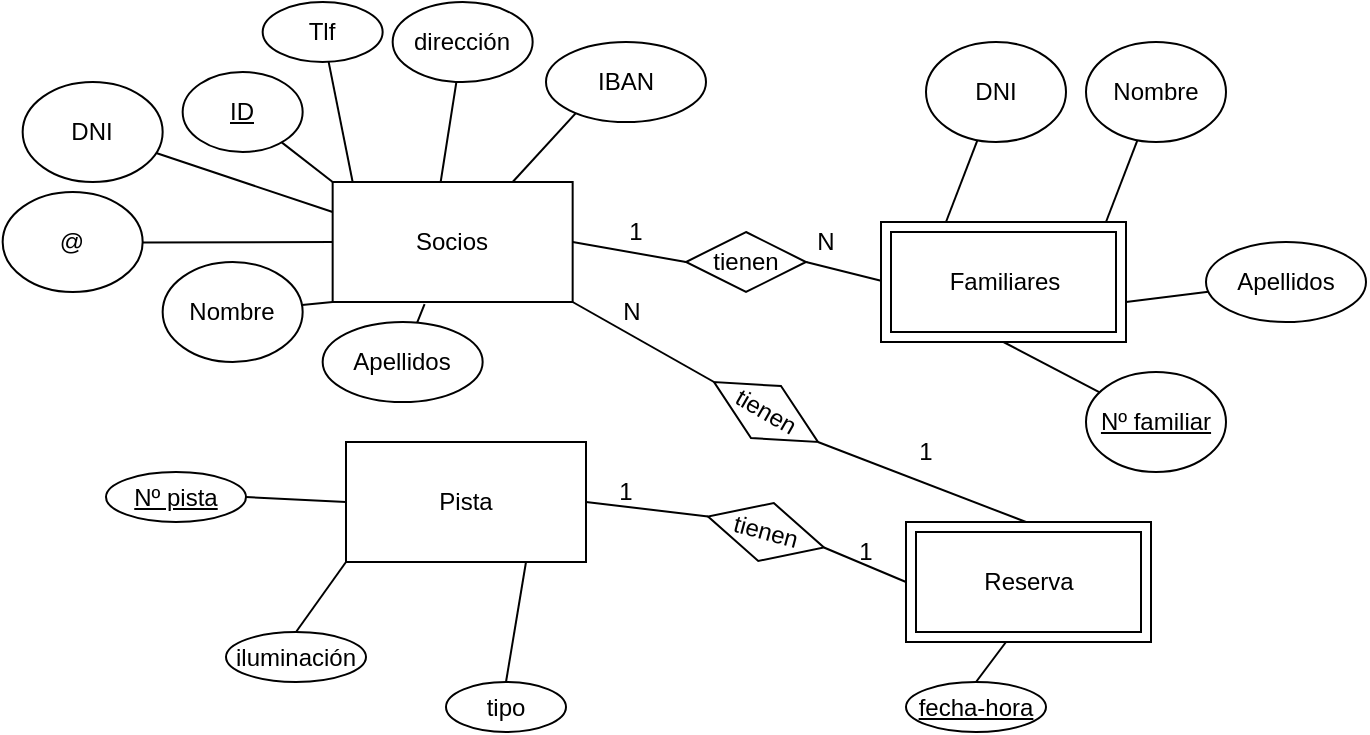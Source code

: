 <mxfile version="22.1.4" type="github">
  <diagram id="R2lEEEUBdFMjLlhIrx00" name="Page-1">
    <mxGraphModel dx="880" dy="478" grid="1" gridSize="10" guides="1" tooltips="1" connect="1" arrows="1" fold="1" page="1" pageScale="1" pageWidth="850" pageHeight="1100" math="0" shadow="0" extFonts="Permanent Marker^https://fonts.googleapis.com/css?family=Permanent+Marker">
      <root>
        <mxCell id="0" />
        <mxCell id="1" parent="0" />
        <mxCell id="WyWF_PlVWu7VsmN628Tb-1" value="Socios" style="rounded=0;whiteSpace=wrap;html=1;" parent="1" vertex="1">
          <mxGeometry x="303.33" y="100" width="120" height="60" as="geometry" />
        </mxCell>
        <mxCell id="WyWF_PlVWu7VsmN628Tb-4" value="Pista" style="rounded=0;whiteSpace=wrap;html=1;" parent="1" vertex="1">
          <mxGeometry x="310" y="230" width="120" height="60" as="geometry" />
        </mxCell>
        <mxCell id="WyWF_PlVWu7VsmN628Tb-5" value="" style="endArrow=none;html=1;rounded=0;exitX=0.45;exitY=0;exitDx=0;exitDy=0;exitPerimeter=0;" parent="1" source="WyWF_PlVWu7VsmN628Tb-1" target="WyWF_PlVWu7VsmN628Tb-6" edge="1">
          <mxGeometry width="50" height="50" relative="1" as="geometry">
            <mxPoint x="408.33" y="100" as="sourcePoint" />
            <mxPoint x="458.33" y="50" as="targetPoint" />
          </mxGeometry>
        </mxCell>
        <mxCell id="WyWF_PlVWu7VsmN628Tb-6" value="dirección" style="ellipse;whiteSpace=wrap;html=1;" parent="1" vertex="1">
          <mxGeometry x="333.33" y="10" width="70" height="40" as="geometry" />
        </mxCell>
        <mxCell id="WyWF_PlVWu7VsmN628Tb-7" value="" style="endArrow=none;html=1;rounded=0;" parent="1" target="WyWF_PlVWu7VsmN628Tb-8" edge="1">
          <mxGeometry width="50" height="50" relative="1" as="geometry">
            <mxPoint x="313.33" y="100" as="sourcePoint" />
            <mxPoint x="363.33" y="50" as="targetPoint" />
          </mxGeometry>
        </mxCell>
        <mxCell id="WyWF_PlVWu7VsmN628Tb-8" value="Tlf" style="ellipse;whiteSpace=wrap;html=1;" parent="1" vertex="1">
          <mxGeometry x="268.33" y="10" width="60" height="30" as="geometry" />
        </mxCell>
        <mxCell id="WyWF_PlVWu7VsmN628Tb-9" value="" style="endArrow=none;html=1;rounded=0;exitX=0.75;exitY=0;exitDx=0;exitDy=0;" parent="1" source="WyWF_PlVWu7VsmN628Tb-1" edge="1">
          <mxGeometry width="50" height="50" relative="1" as="geometry">
            <mxPoint x="458.33" y="140" as="sourcePoint" />
            <mxPoint x="431.664" y="58.181" as="targetPoint" />
          </mxGeometry>
        </mxCell>
        <mxCell id="WyWF_PlVWu7VsmN628Tb-10" value="IBAN" style="ellipse;whiteSpace=wrap;html=1;" parent="1" vertex="1">
          <mxGeometry x="410" y="30" width="80" height="40" as="geometry" />
        </mxCell>
        <mxCell id="WyWF_PlVWu7VsmN628Tb-11" value="" style="endArrow=none;html=1;rounded=0;exitX=0;exitY=0;exitDx=0;exitDy=0;" parent="1" source="WyWF_PlVWu7VsmN628Tb-1" target="WyWF_PlVWu7VsmN628Tb-12" edge="1">
          <mxGeometry width="50" height="50" relative="1" as="geometry">
            <mxPoint x="263.33" y="70" as="sourcePoint" />
            <mxPoint x="218.33" y="60" as="targetPoint" />
          </mxGeometry>
        </mxCell>
        <mxCell id="WyWF_PlVWu7VsmN628Tb-12" value="&lt;u&gt;ID&lt;/u&gt;" style="ellipse;whiteSpace=wrap;html=1;" parent="1" vertex="1">
          <mxGeometry x="228.33" y="45" width="60" height="40" as="geometry" />
        </mxCell>
        <mxCell id="WyWF_PlVWu7VsmN628Tb-13" value="" style="endArrow=none;html=1;rounded=0;exitX=0;exitY=0.25;exitDx=0;exitDy=0;" parent="1" source="WyWF_PlVWu7VsmN628Tb-1" target="WyWF_PlVWu7VsmN628Tb-14" edge="1">
          <mxGeometry width="50" height="50" relative="1" as="geometry">
            <mxPoint x="58.33" y="130" as="sourcePoint" />
            <mxPoint x="108.33" y="80" as="targetPoint" />
          </mxGeometry>
        </mxCell>
        <mxCell id="WyWF_PlVWu7VsmN628Tb-14" value="DNI" style="ellipse;whiteSpace=wrap;html=1;" parent="1" vertex="1">
          <mxGeometry x="148.33" y="50" width="70" height="50" as="geometry" />
        </mxCell>
        <mxCell id="WyWF_PlVWu7VsmN628Tb-15" value="" style="endArrow=none;html=1;rounded=0;exitX=0;exitY=0.5;exitDx=0;exitDy=0;" parent="1" source="WyWF_PlVWu7VsmN628Tb-1" target="WyWF_PlVWu7VsmN628Tb-16" edge="1">
          <mxGeometry width="50" height="50" relative="1" as="geometry">
            <mxPoint x="263.33" y="130" as="sourcePoint" />
            <mxPoint x="98.33" y="140" as="targetPoint" />
          </mxGeometry>
        </mxCell>
        <mxCell id="WyWF_PlVWu7VsmN628Tb-16" value="@" style="ellipse;whiteSpace=wrap;html=1;" parent="1" vertex="1">
          <mxGeometry x="138.33" y="105" width="70" height="50" as="geometry" />
        </mxCell>
        <mxCell id="WyWF_PlVWu7VsmN628Tb-17" value="" style="endArrow=none;html=1;rounded=0;" parent="1" target="WyWF_PlVWu7VsmN628Tb-18" edge="1">
          <mxGeometry width="50" height="50" relative="1" as="geometry">
            <mxPoint x="690" y="120" as="sourcePoint" />
            <mxPoint x="740" y="70" as="targetPoint" />
          </mxGeometry>
        </mxCell>
        <mxCell id="WyWF_PlVWu7VsmN628Tb-18" value="Nombre" style="ellipse;whiteSpace=wrap;html=1;" parent="1" vertex="1">
          <mxGeometry x="680" y="30" width="70" height="50" as="geometry" />
        </mxCell>
        <mxCell id="WyWF_PlVWu7VsmN628Tb-19" value="" style="endArrow=none;html=1;rounded=0;" parent="1" target="WyWF_PlVWu7VsmN628Tb-20" edge="1">
          <mxGeometry width="50" height="50" relative="1" as="geometry">
            <mxPoint x="610" y="120" as="sourcePoint" />
            <mxPoint x="660" y="70" as="targetPoint" />
          </mxGeometry>
        </mxCell>
        <mxCell id="WyWF_PlVWu7VsmN628Tb-20" value="DNI" style="ellipse;whiteSpace=wrap;html=1;" parent="1" vertex="1">
          <mxGeometry x="600" y="30" width="70" height="50" as="geometry" />
        </mxCell>
        <mxCell id="WyWF_PlVWu7VsmN628Tb-21" value="" style="endArrow=none;html=1;rounded=0;" parent="1" target="WyWF_PlVWu7VsmN628Tb-22" edge="1">
          <mxGeometry width="50" height="50" relative="1" as="geometry">
            <mxPoint x="700" y="160" as="sourcePoint" />
            <mxPoint x="750" y="110" as="targetPoint" />
          </mxGeometry>
        </mxCell>
        <mxCell id="WyWF_PlVWu7VsmN628Tb-22" value="Apellidos" style="ellipse;whiteSpace=wrap;html=1;" parent="1" vertex="1">
          <mxGeometry x="740" y="130" width="80" height="40" as="geometry" />
        </mxCell>
        <mxCell id="WyWF_PlVWu7VsmN628Tb-24" value="tienen" style="rhombus;whiteSpace=wrap;html=1;" parent="1" vertex="1">
          <mxGeometry x="480" y="125" width="60" height="30" as="geometry" />
        </mxCell>
        <mxCell id="WyWF_PlVWu7VsmN628Tb-25" value="" style="endArrow=none;html=1;rounded=0;entryX=0;entryY=0.5;entryDx=0;entryDy=0;exitX=1;exitY=0.5;exitDx=0;exitDy=0;" parent="1" source="WyWF_PlVWu7VsmN628Tb-1" target="WyWF_PlVWu7VsmN628Tb-24" edge="1">
          <mxGeometry width="50" height="50" relative="1" as="geometry">
            <mxPoint x="400" y="280" as="sourcePoint" />
            <mxPoint x="450" y="230" as="targetPoint" />
          </mxGeometry>
        </mxCell>
        <mxCell id="WyWF_PlVWu7VsmN628Tb-26" value="" style="endArrow=none;html=1;rounded=0;entryX=1;entryY=0.5;entryDx=0;entryDy=0;exitX=0;exitY=0.5;exitDx=0;exitDy=0;" parent="1" target="WyWF_PlVWu7VsmN628Tb-24" edge="1">
          <mxGeometry width="50" height="50" relative="1" as="geometry">
            <mxPoint x="580" y="150" as="sourcePoint" />
            <mxPoint x="450" y="230" as="targetPoint" />
          </mxGeometry>
        </mxCell>
        <mxCell id="WyWF_PlVWu7VsmN628Tb-37" value="tienen" style="rhombus;whiteSpace=wrap;html=1;rotation=30;" parent="1" vertex="1">
          <mxGeometry x="490" y="200" width="60" height="30" as="geometry" />
        </mxCell>
        <mxCell id="WyWF_PlVWu7VsmN628Tb-38" value="" style="endArrow=none;html=1;rounded=0;exitX=0.5;exitY=0;exitDx=0;exitDy=0;entryX=1;entryY=0.5;entryDx=0;entryDy=0;" parent="1" target="WyWF_PlVWu7VsmN628Tb-37" edge="1">
          <mxGeometry width="50" height="50" relative="1" as="geometry">
            <mxPoint x="650" y="270" as="sourcePoint" />
            <mxPoint x="550" y="240" as="targetPoint" />
          </mxGeometry>
        </mxCell>
        <mxCell id="WyWF_PlVWu7VsmN628Tb-39" value="" style="endArrow=none;html=1;rounded=0;entryX=0;entryY=0.5;entryDx=0;entryDy=0;exitX=1;exitY=1;exitDx=0;exitDy=0;" parent="1" source="WyWF_PlVWu7VsmN628Tb-1" target="WyWF_PlVWu7VsmN628Tb-37" edge="1">
          <mxGeometry width="50" height="50" relative="1" as="geometry">
            <mxPoint x="590" y="160" as="sourcePoint" />
            <mxPoint x="550" y="160" as="targetPoint" />
          </mxGeometry>
        </mxCell>
        <mxCell id="WyWF_PlVWu7VsmN628Tb-40" value="tipo" style="ellipse;whiteSpace=wrap;html=1;" parent="1" vertex="1">
          <mxGeometry x="360" y="350" width="60" height="25" as="geometry" />
        </mxCell>
        <mxCell id="WyWF_PlVWu7VsmN628Tb-41" value="iluminación" style="ellipse;whiteSpace=wrap;html=1;" parent="1" vertex="1">
          <mxGeometry x="250" y="325" width="70" height="25" as="geometry" />
        </mxCell>
        <mxCell id="WyWF_PlVWu7VsmN628Tb-42" value="" style="endArrow=none;html=1;rounded=0;entryX=0.5;entryY=0;entryDx=0;entryDy=0;exitX=0;exitY=1;exitDx=0;exitDy=0;" parent="1" source="WyWF_PlVWu7VsmN628Tb-4" target="WyWF_PlVWu7VsmN628Tb-41" edge="1">
          <mxGeometry width="50" height="50" relative="1" as="geometry">
            <mxPoint x="320" y="270" as="sourcePoint" />
            <mxPoint x="300" y="270" as="targetPoint" />
          </mxGeometry>
        </mxCell>
        <mxCell id="WyWF_PlVWu7VsmN628Tb-43" value="" style="endArrow=none;html=1;rounded=0;entryX=0.75;entryY=1;entryDx=0;entryDy=0;exitX=0.5;exitY=0;exitDx=0;exitDy=0;" parent="1" source="WyWF_PlVWu7VsmN628Tb-40" target="WyWF_PlVWu7VsmN628Tb-4" edge="1">
          <mxGeometry width="50" height="50" relative="1" as="geometry">
            <mxPoint x="440" y="320" as="sourcePoint" />
            <mxPoint x="399" y="322" as="targetPoint" />
            <Array as="points" />
          </mxGeometry>
        </mxCell>
        <mxCell id="brks7QJ95a0oLIJPX-ze-1" value="tienen" style="rhombus;whiteSpace=wrap;html=1;rotation=15;" parent="1" vertex="1">
          <mxGeometry x="490" y="260" width="60" height="30" as="geometry" />
        </mxCell>
        <mxCell id="brks7QJ95a0oLIJPX-ze-2" value="" style="endArrow=none;html=1;rounded=0;exitX=1;exitY=0.5;exitDx=0;exitDy=0;entryX=0;entryY=0.5;entryDx=0;entryDy=0;" parent="1" source="WyWF_PlVWu7VsmN628Tb-4" target="brks7QJ95a0oLIJPX-ze-1" edge="1">
          <mxGeometry width="50" height="50" relative="1" as="geometry">
            <mxPoint x="420" y="363" as="sourcePoint" />
            <mxPoint x="500" y="310" as="targetPoint" />
            <Array as="points" />
          </mxGeometry>
        </mxCell>
        <mxCell id="brks7QJ95a0oLIJPX-ze-3" value="" style="endArrow=none;html=1;rounded=0;entryX=1;entryY=0.5;entryDx=0;entryDy=0;exitX=0;exitY=0.5;exitDx=0;exitDy=0;" parent="1" target="brks7QJ95a0oLIJPX-ze-1" edge="1">
          <mxGeometry width="50" height="50" relative="1" as="geometry">
            <mxPoint x="590" y="300" as="sourcePoint" />
            <mxPoint x="420" y="310" as="targetPoint" />
            <Array as="points" />
          </mxGeometry>
        </mxCell>
        <mxCell id="brks7QJ95a0oLIJPX-ze-5" value="&lt;u&gt;fecha-hora&lt;/u&gt;" style="ellipse;whiteSpace=wrap;html=1;" parent="1" vertex="1">
          <mxGeometry x="590" y="350" width="70" height="25" as="geometry" />
        </mxCell>
        <mxCell id="brks7QJ95a0oLIJPX-ze-19" value="&lt;u&gt;Nº pista&lt;/u&gt;" style="ellipse;whiteSpace=wrap;html=1;" parent="1" vertex="1">
          <mxGeometry x="190" y="245" width="70" height="25" as="geometry" />
        </mxCell>
        <mxCell id="brks7QJ95a0oLIJPX-ze-20" value="" style="endArrow=none;html=1;rounded=0;entryX=1;entryY=0.5;entryDx=0;entryDy=0;exitX=0;exitY=0.5;exitDx=0;exitDy=0;" parent="1" source="WyWF_PlVWu7VsmN628Tb-4" target="brks7QJ95a0oLIJPX-ze-19" edge="1">
          <mxGeometry width="50" height="50" relative="1" as="geometry">
            <mxPoint x="270" y="240" as="sourcePoint" />
            <mxPoint x="260" y="220" as="targetPoint" />
          </mxGeometry>
        </mxCell>
        <mxCell id="brks7QJ95a0oLIJPX-ze-21" value="" style="endArrow=none;html=1;rounded=0;entryX=0.5;entryY=0;entryDx=0;entryDy=0;" parent="1" target="brks7QJ95a0oLIJPX-ze-5" edge="1">
          <mxGeometry width="50" height="50" relative="1" as="geometry">
            <mxPoint x="640" y="330" as="sourcePoint" />
            <mxPoint x="500" y="400" as="targetPoint" />
            <Array as="points" />
          </mxGeometry>
        </mxCell>
        <mxCell id="brks7QJ95a0oLIJPX-ze-27" value="Familiares" style="shape=ext;margin=3;double=1;whiteSpace=wrap;html=1;align=center;" parent="1" vertex="1">
          <mxGeometry x="577.5" y="120" width="122.5" height="60" as="geometry" />
        </mxCell>
        <mxCell id="brks7QJ95a0oLIJPX-ze-28" value="Reserva" style="shape=ext;margin=3;double=1;whiteSpace=wrap;html=1;align=center;" parent="1" vertex="1">
          <mxGeometry x="590" y="270" width="122.5" height="60" as="geometry" />
        </mxCell>
        <mxCell id="brks7QJ95a0oLIJPX-ze-33" value="" style="endArrow=none;html=1;rounded=0;exitX=0;exitY=1;exitDx=0;exitDy=0;" parent="1" source="WyWF_PlVWu7VsmN628Tb-1" target="brks7QJ95a0oLIJPX-ze-34" edge="1">
          <mxGeometry width="50" height="50" relative="1" as="geometry">
            <mxPoint x="228.33" y="230" as="sourcePoint" />
            <mxPoint x="278.33" y="180" as="targetPoint" />
          </mxGeometry>
        </mxCell>
        <mxCell id="brks7QJ95a0oLIJPX-ze-34" value="Nombre" style="ellipse;whiteSpace=wrap;html=1;" parent="1" vertex="1">
          <mxGeometry x="218.33" y="140" width="70" height="50" as="geometry" />
        </mxCell>
        <mxCell id="brks7QJ95a0oLIJPX-ze-35" value="" style="endArrow=none;html=1;rounded=0;exitX=0.383;exitY=1.017;exitDx=0;exitDy=0;exitPerimeter=0;" parent="1" source="WyWF_PlVWu7VsmN628Tb-1" target="brks7QJ95a0oLIJPX-ze-36" edge="1">
          <mxGeometry width="50" height="50" relative="1" as="geometry">
            <mxPoint x="238.33" y="270" as="sourcePoint" />
            <mxPoint x="288.33" y="220" as="targetPoint" />
          </mxGeometry>
        </mxCell>
        <mxCell id="brks7QJ95a0oLIJPX-ze-36" value="Apellidos" style="ellipse;whiteSpace=wrap;html=1;" parent="1" vertex="1">
          <mxGeometry x="298.33" y="170" width="80" height="40" as="geometry" />
        </mxCell>
        <mxCell id="brks7QJ95a0oLIJPX-ze-38" value="1" style="text;strokeColor=none;align=center;fillColor=none;html=1;verticalAlign=middle;whiteSpace=wrap;rounded=0;" parent="1" vertex="1">
          <mxGeometry x="420" y="240" width="60" height="30" as="geometry" />
        </mxCell>
        <mxCell id="brks7QJ95a0oLIJPX-ze-39" value="1" style="text;strokeColor=none;align=center;fillColor=none;html=1;verticalAlign=middle;whiteSpace=wrap;rounded=0;" parent="1" vertex="1">
          <mxGeometry x="540" y="270" width="60" height="30" as="geometry" />
        </mxCell>
        <mxCell id="brks7QJ95a0oLIJPX-ze-40" value="1" style="text;strokeColor=none;align=center;fillColor=none;html=1;verticalAlign=middle;whiteSpace=wrap;rounded=0;" parent="1" vertex="1">
          <mxGeometry x="425" y="110" width="60" height="30" as="geometry" />
        </mxCell>
        <mxCell id="brks7QJ95a0oLIJPX-ze-41" value="N" style="text;strokeColor=none;align=center;fillColor=none;html=1;verticalAlign=middle;whiteSpace=wrap;rounded=0;" parent="1" vertex="1">
          <mxGeometry x="520" y="115" width="60" height="30" as="geometry" />
        </mxCell>
        <mxCell id="brks7QJ95a0oLIJPX-ze-42" value="1" style="text;strokeColor=none;align=center;fillColor=none;html=1;verticalAlign=middle;whiteSpace=wrap;rounded=0;" parent="1" vertex="1">
          <mxGeometry x="570" y="220" width="60" height="30" as="geometry" />
        </mxCell>
        <mxCell id="brks7QJ95a0oLIJPX-ze-43" value="N" style="text;strokeColor=none;align=center;fillColor=none;html=1;verticalAlign=middle;whiteSpace=wrap;rounded=0;" parent="1" vertex="1">
          <mxGeometry x="423.33" y="150" width="60" height="30" as="geometry" />
        </mxCell>
        <mxCell id="BEREdBPzFpEHEAyQqDp2-1" value="" style="endArrow=none;html=1;rounded=0;exitX=0.5;exitY=1;exitDx=0;exitDy=0;" parent="1" source="brks7QJ95a0oLIJPX-ze-27" target="BEREdBPzFpEHEAyQqDp2-2" edge="1">
          <mxGeometry width="50" height="50" relative="1" as="geometry">
            <mxPoint x="640" y="225" as="sourcePoint" />
            <mxPoint x="690" y="175" as="targetPoint" />
          </mxGeometry>
        </mxCell>
        <mxCell id="BEREdBPzFpEHEAyQqDp2-2" value="&lt;u&gt;Nº familiar&lt;/u&gt;" style="ellipse;whiteSpace=wrap;html=1;" parent="1" vertex="1">
          <mxGeometry x="680" y="195" width="70" height="50" as="geometry" />
        </mxCell>
      </root>
    </mxGraphModel>
  </diagram>
</mxfile>

